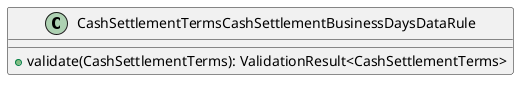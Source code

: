 @startuml

    class CashSettlementTermsCashSettlementBusinessDaysDataRule [[CashSettlementTermsCashSettlementBusinessDaysDataRule.html]] {
        +validate(CashSettlementTerms): ValidationResult<CashSettlementTerms>
    }

@enduml

